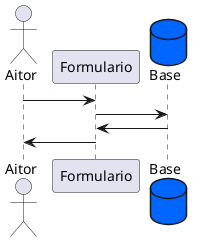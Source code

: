 @startuml diagrama9

    actor Aitor

    Aitor -> Formulario

    database Base #0066ff

    Formulario -> Base

    Base -> Formulario 

    Formulario -> Aitor 
    
@enduml